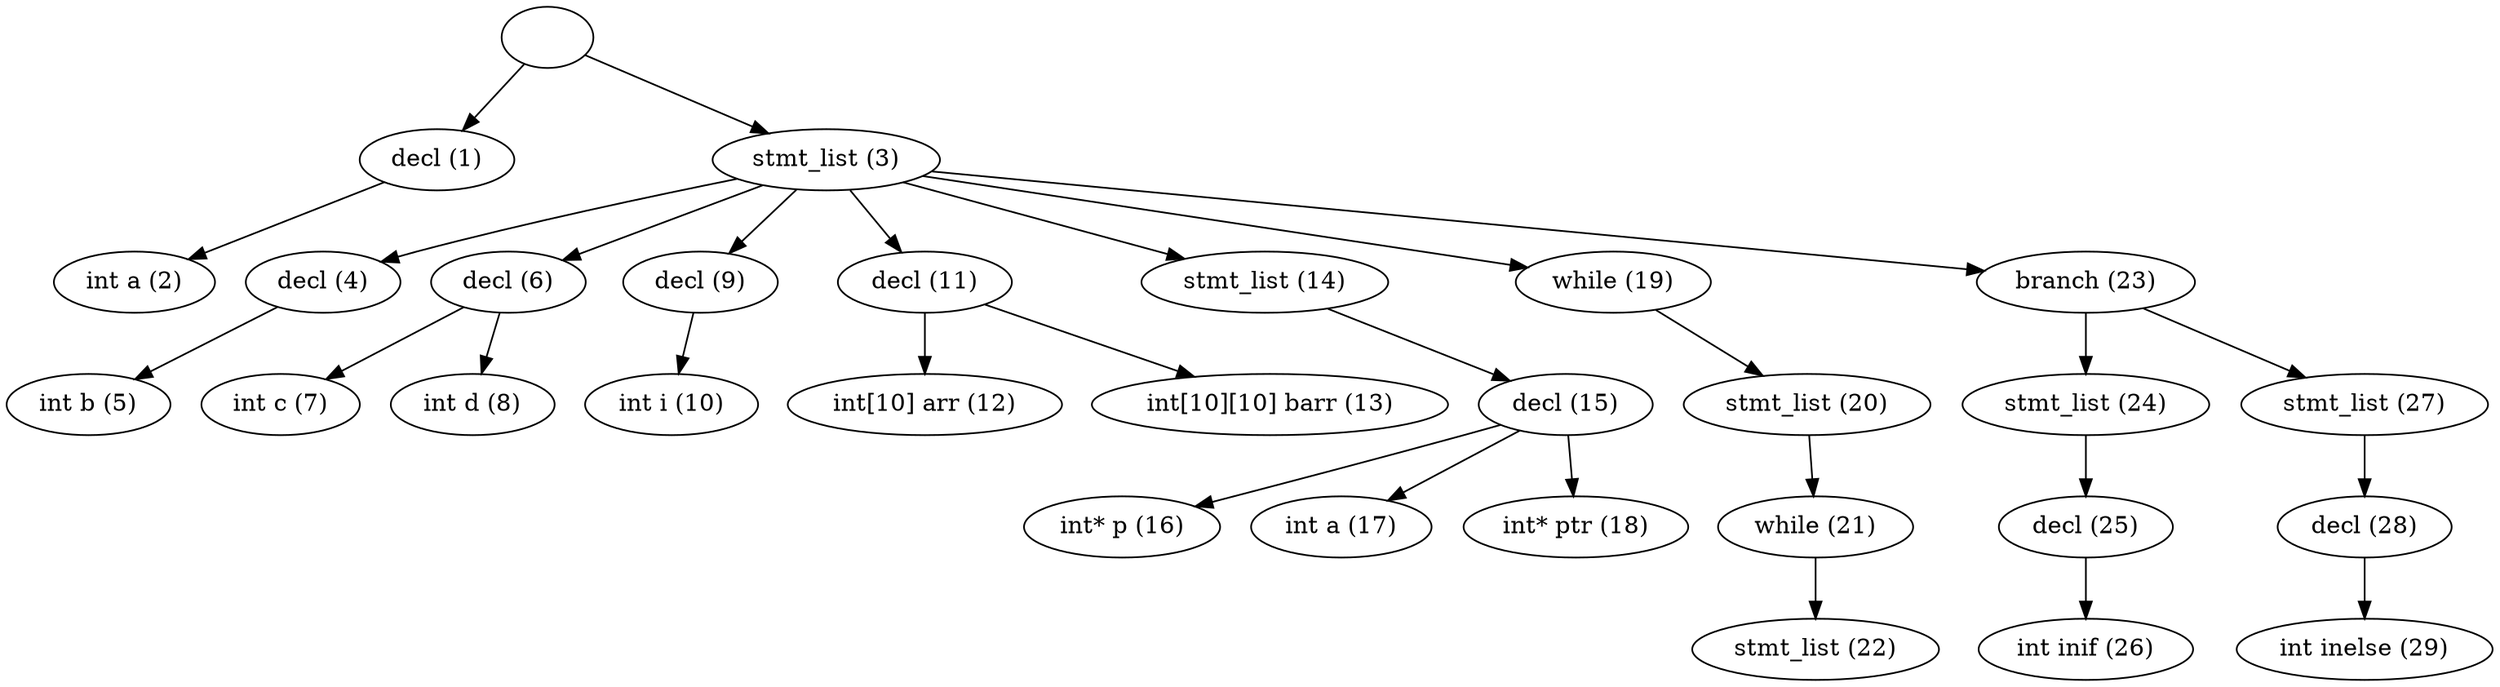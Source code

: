 digraph ast {
	"" -> "decl (1)";
	"decl (1)" -> "int a (2)";
	"" -> "stmt_list (3)";
	"stmt_list (3)" -> "decl (4)";
	"decl (4)" -> "int b (5)";
	"stmt_list (3)" -> "decl (6)";
	"decl (6)" -> "int c (7)";
	"decl (6)" -> "int d (8)";
	"stmt_list (3)" -> "decl (9)";
	"decl (9)" -> "int i (10)";
	"stmt_list (3)" -> "decl (11)";
	"decl (11)" -> "int[10] arr (12)";
	"decl (11)" -> "int[10][10] barr (13)";
	"stmt_list (3)" -> "stmt_list (14)";
	"stmt_list (14)" -> "decl (15)";
	"decl (15)" -> "int* p (16)";
	"decl (15)" -> "int a (17)";
	"decl (15)" -> "int* ptr (18)";
	"stmt_list (3)" -> "while (19)";
	"while (19)" -> "stmt_list (20)";
	"stmt_list (20)" -> "while (21)";
	"while (21)" -> "stmt_list (22)";
	"stmt_list (3)" -> "branch (23)";
	"branch (23)" -> "stmt_list (24)";
	"stmt_list (24)" -> "decl (25)";
	"decl (25)" -> "int inif (26)";
	"branch (23)" -> "stmt_list (27)";
	"stmt_list (27)" -> "decl (28)";
	"decl (28)" -> "int inelse (29)";
}

